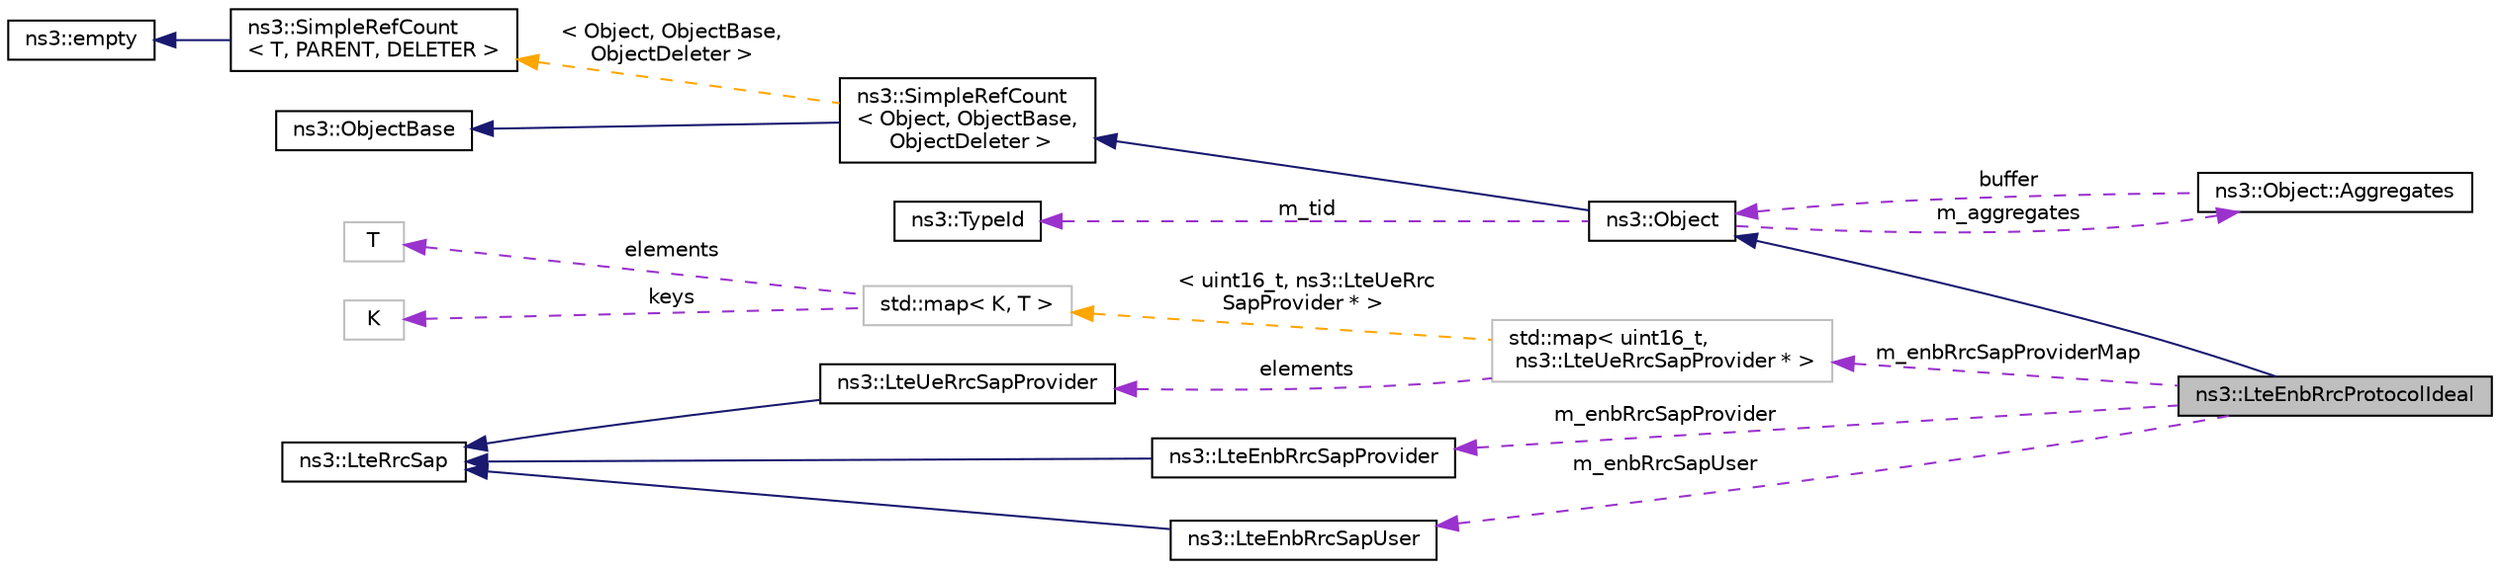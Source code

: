 digraph "ns3::LteEnbRrcProtocolIdeal"
{
 // LATEX_PDF_SIZE
  edge [fontname="Helvetica",fontsize="10",labelfontname="Helvetica",labelfontsize="10"];
  node [fontname="Helvetica",fontsize="10",shape=record];
  rankdir="LR";
  Node1 [label="ns3::LteEnbRrcProtocolIdeal",height=0.2,width=0.4,color="black", fillcolor="grey75", style="filled", fontcolor="black",tooltip="Models the transmission of RRC messages from the UE to the eNB in an ideal fashion,..."];
  Node2 -> Node1 [dir="back",color="midnightblue",fontsize="10",style="solid",fontname="Helvetica"];
  Node2 [label="ns3::Object",height=0.2,width=0.4,color="black", fillcolor="white", style="filled",URL="$classns3_1_1_object.html",tooltip="A base class which provides memory management and object aggregation."];
  Node3 -> Node2 [dir="back",color="midnightblue",fontsize="10",style="solid",fontname="Helvetica"];
  Node3 [label="ns3::SimpleRefCount\l\< Object, ObjectBase,\l ObjectDeleter \>",height=0.2,width=0.4,color="black", fillcolor="white", style="filled",URL="$classns3_1_1_simple_ref_count.html",tooltip=" "];
  Node4 -> Node3 [dir="back",color="midnightblue",fontsize="10",style="solid",fontname="Helvetica"];
  Node4 [label="ns3::ObjectBase",height=0.2,width=0.4,color="black", fillcolor="white", style="filled",URL="$classns3_1_1_object_base.html",tooltip="Anchor the ns-3 type and attribute system."];
  Node5 -> Node3 [dir="back",color="orange",fontsize="10",style="dashed",label=" \< Object, ObjectBase,\l ObjectDeleter \>" ,fontname="Helvetica"];
  Node5 [label="ns3::SimpleRefCount\l\< T, PARENT, DELETER \>",height=0.2,width=0.4,color="black", fillcolor="white", style="filled",URL="$classns3_1_1_simple_ref_count.html",tooltip="A template-based reference counting class."];
  Node6 -> Node5 [dir="back",color="midnightblue",fontsize="10",style="solid",fontname="Helvetica"];
  Node6 [label="ns3::empty",height=0.2,width=0.4,color="black", fillcolor="white", style="filled",URL="$classns3_1_1empty.html",tooltip="make Callback use a separate empty type"];
  Node7 -> Node2 [dir="back",color="darkorchid3",fontsize="10",style="dashed",label=" m_tid" ,fontname="Helvetica"];
  Node7 [label="ns3::TypeId",height=0.2,width=0.4,color="black", fillcolor="white", style="filled",URL="$classns3_1_1_type_id.html",tooltip="a unique identifier for an interface."];
  Node8 -> Node2 [dir="back",color="darkorchid3",fontsize="10",style="dashed",label=" m_aggregates" ,fontname="Helvetica"];
  Node8 [label="ns3::Object::Aggregates",height=0.2,width=0.4,color="black", fillcolor="white", style="filled",URL="$structns3_1_1_object_1_1_aggregates.html",tooltip="The list of Objects aggregated to this one."];
  Node2 -> Node8 [dir="back",color="darkorchid3",fontsize="10",style="dashed",label=" buffer" ,fontname="Helvetica"];
  Node9 -> Node1 [dir="back",color="darkorchid3",fontsize="10",style="dashed",label=" m_enbRrcSapProviderMap" ,fontname="Helvetica"];
  Node9 [label="std::map\< uint16_t,\l ns3::LteUeRrcSapProvider * \>",height=0.2,width=0.4,color="grey75", fillcolor="white", style="filled",tooltip=" "];
  Node10 -> Node9 [dir="back",color="darkorchid3",fontsize="10",style="dashed",label=" elements" ,fontname="Helvetica"];
  Node10 [label="ns3::LteUeRrcSapProvider",height=0.2,width=0.4,color="black", fillcolor="white", style="filled",URL="$classns3_1_1_lte_ue_rrc_sap_provider.html",tooltip="Part of the RRC protocol."];
  Node11 -> Node10 [dir="back",color="midnightblue",fontsize="10",style="solid",fontname="Helvetica"];
  Node11 [label="ns3::LteRrcSap",height=0.2,width=0.4,color="black", fillcolor="white", style="filled",URL="$classns3_1_1_lte_rrc_sap.html",tooltip="Class holding definition common to all UE/eNodeB SAP Users/Providers."];
  Node12 -> Node9 [dir="back",color="orange",fontsize="10",style="dashed",label=" \< uint16_t, ns3::LteUeRrc\lSapProvider * \>" ,fontname="Helvetica"];
  Node12 [label="std::map\< K, T \>",height=0.2,width=0.4,color="grey75", fillcolor="white", style="filled",tooltip=" "];
  Node13 -> Node12 [dir="back",color="darkorchid3",fontsize="10",style="dashed",label=" keys" ,fontname="Helvetica"];
  Node13 [label="K",height=0.2,width=0.4,color="grey75", fillcolor="white", style="filled",tooltip=" "];
  Node14 -> Node12 [dir="back",color="darkorchid3",fontsize="10",style="dashed",label=" elements" ,fontname="Helvetica"];
  Node14 [label="T",height=0.2,width=0.4,color="grey75", fillcolor="white", style="filled",tooltip=" "];
  Node15 -> Node1 [dir="back",color="darkorchid3",fontsize="10",style="dashed",label=" m_enbRrcSapUser" ,fontname="Helvetica"];
  Node15 [label="ns3::LteEnbRrcSapUser",height=0.2,width=0.4,color="black", fillcolor="white", style="filled",URL="$classns3_1_1_lte_enb_rrc_sap_user.html",tooltip="Part of the RRC protocol."];
  Node11 -> Node15 [dir="back",color="midnightblue",fontsize="10",style="solid",fontname="Helvetica"];
  Node16 -> Node1 [dir="back",color="darkorchid3",fontsize="10",style="dashed",label=" m_enbRrcSapProvider" ,fontname="Helvetica"];
  Node16 [label="ns3::LteEnbRrcSapProvider",height=0.2,width=0.4,color="black", fillcolor="white", style="filled",URL="$classns3_1_1_lte_enb_rrc_sap_provider.html",tooltip="Part of the RRC protocol."];
  Node11 -> Node16 [dir="back",color="midnightblue",fontsize="10",style="solid",fontname="Helvetica"];
}
